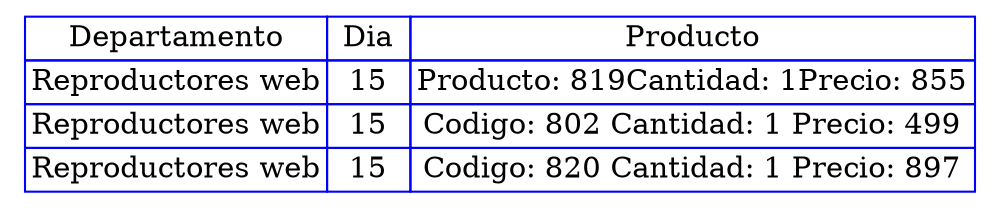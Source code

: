 digraph {
    tbl[
     shape=plaintext
     label=<
     <table border='0' cellborder='1' color='blue' cellspacing='0'>
<tr> <td>Departamento</td> <td> Dia </td> <td>Producto</td></tr>
<tr>
<td>Reproductores web</td>
<td>15</td>
<td>Producto: 819
Cantidad: 1
Precio: 855</td>
</tr><tr>
<td>Reproductores web</td>
<td>15</td>
<td>Codigo: 802 
Cantidad: 1 
Precio: 499</td>
</tr>
<tr>
<td>Reproductores web</td>
<td>15</td>
<td>Codigo: 820 
Cantidad: 1 
Precio: 897</td>
</tr>
</table>
    >];
}